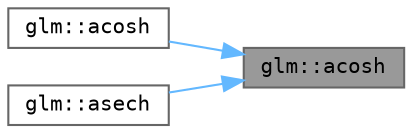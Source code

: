 digraph "glm::acosh"
{
 // LATEX_PDF_SIZE
  bgcolor="transparent";
  edge [fontname=Terminal,fontsize=10,labelfontname=Helvetica,labelfontsize=10];
  node [fontname=Terminal,fontsize=10,shape=box,height=0.2,width=0.4];
  rankdir="RL";
  Node1 [label="glm::acosh",height=0.2,width=0.4,color="gray40", fillcolor="grey60", style="filled", fontcolor="black",tooltip=" "];
  Node1 -> Node2 [dir="back",color="steelblue1",style="solid"];
  Node2 [label="glm::acosh",height=0.2,width=0.4,color="grey40", fillcolor="white", style="filled",URL="$group__core__func__trigonometric.html#ga6cc737d23e600f02d4cdd37877ca8967",tooltip=" "];
  Node1 -> Node3 [dir="back",color="steelblue1",style="solid"];
  Node3 [label="glm::asech",height=0.2,width=0.4,color="grey40", fillcolor="white", style="filled",URL="$group__ext__scalar__reciprocal.html#gaec7586dccfe431f850d006f3824b8ca6",tooltip=" "];
}
